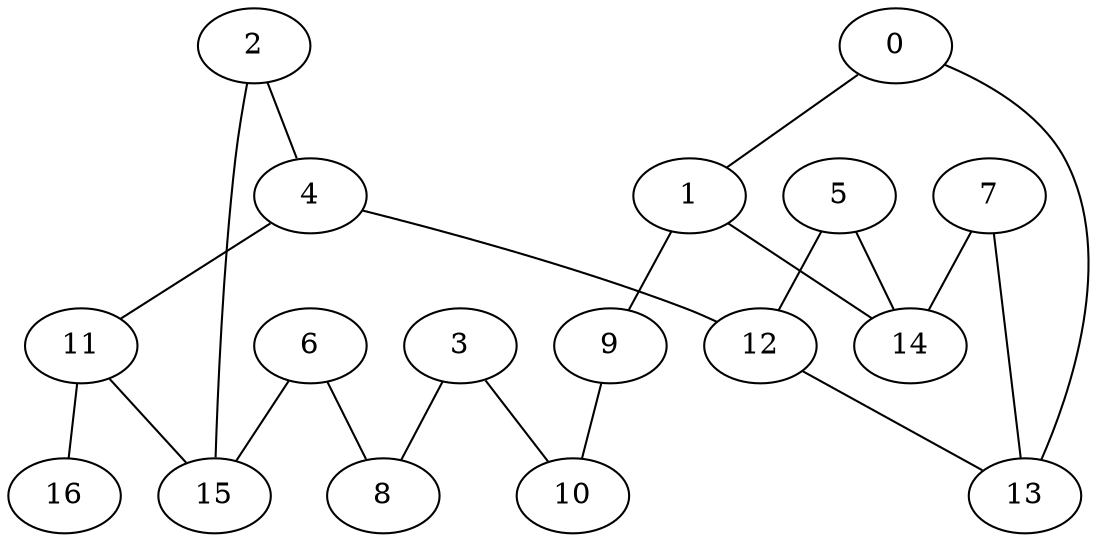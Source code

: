 graph "sampletest150-mod5_image20.bmp" {
	0	 [type=corner,
		x=344,
		y=394];
	1	 [type=intersection,
		x=424,
		y=388];
	0 -- 1	 [angle0="-.07",
		frequency=1,
		type0=line];
	13	 [type=intersection,
		x=338,
		y=353];
	0 -- 13	 [angle0="1.43",
		frequency=1,
		type0=line];
	9	 [type=corner,
		x=511,
		y=386];
	1 -- 9	 [angle0="-.02",
		frequency=1,
		type0=line];
	14	 [type=intersection,
		x=413,
		y=349];
	1 -- 14	 [angle0="1.30",
		frequency=1,
		type0=line];
	2	 [type=corner,
		x=129,
		y=348];
	4	 [type=intersection,
		x=204,
		y=362];
	2 -- 4	 [angle0=".18",
		frequency=1,
		type0=line];
	15	 [type=intersection,
		x=162,
		y=365];
	2 -- 15	 [angle0=".48",
		frequency=1,
		type0=line];
	3	 [type=corner,
		x=33,
		y=523];
	8	 [type=corner,
		x=2,
		y=504];
	3 -- 8	 [angle0=".55",
		frequency=1,
		type0=line];
	10	 [type=corner,
		x=520,
		y=515];
	3 -- 10	 [angle0="-.02",
		frequency=1,
		type0=line];
	11	 [type=intersection,
		x=178,
		y=372];
	4 -- 11	 [angle0="-.37",
		frequency=1,
		type0=line];
	12	 [type=intersection,
		x=246,
		y=353];
	4 -- 12	 [angle0="-.21",
		frequency=1,
		type0=line];
	5	 [type=corner,
		x=104,
		y=156];
	5 -- 12	 [angle0=".95",
		frequency=1,
		type0=line];
	5 -- 14	 [angle0="377.86",
		frequency=1,
		type0=arc];
	6	 [type=corner,
		x=18,
		y=407];
	6 -- 8	 [angle0="-1.41",
		frequency=1,
		type0=line];
	6 -- 15	 [angle0="-.28",
		frequency=1,
		type0=line];
	7	 [type=corner,
		x=358,
		y=333];
	7 -- 13	 [angle0="-.79",
		frequency=1,
		type0=line];
	7 -- 14	 [angle0=".28",
		frequency=1,
		type0=line];
	9 -- 10	 [angle0="1.50",
		frequency=1,
		type0=line];
	11 -- 15	 [angle0=".41",
		frequency=1,
		type0=line];
	16	 [type=endpoint,
		x=223,
		y=379];
	11 -- 16	 [angle0=".15",
		frequency=1,
		type0=line];
	12 -- 13	 [angle0=".00",
		frequency=1,
		type0=line];
}
